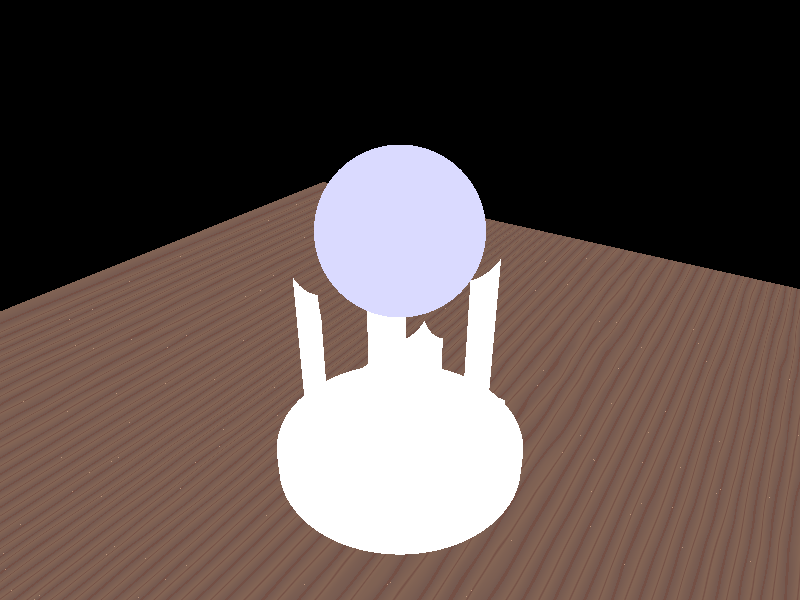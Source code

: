 #include "colors.inc"
#include "stones1.inc"
#include "woods.inc"

background { color Black }
 
#declare base1 =
difference
{
	box {
		<0,-1,0>
		<1,1,1>
		texture { T_Stone8 }
		translate <-0.5, -0.5, -0.5>
	}
	box {
		<0,-1.1,0>
		<1.1,1.1,1.1>
		texture { T_Stone8 }
		translate <-0.55, -0.55, -0.55>
		rotate y*45
	}
}

#declare base2=
difference
{
	object { base1 }
	sphere { <0,0.5,0> 0.75 texture { T_Stone8 } }
}

camera {
	location <2, 2, -3>
	look_at <0,0,0>
}

#declare base=
union {
	object { base2 }
	box {
		<0,0,0>
		<1.2,0.2,1.2>
		texture { T_Stone8 }
		translate <-0.6,-1.2,-0.6>
	}
	cylinder {
		<0,0,0>
		<0,0.2,0>
		0.95
		texture { T_Stone8 }
		translate <0,-1.4,0>
	}
}

 
light_source { <10,10,-10> White rotate y*-30}
light_source { <0,0.5,0> White }

object { base }
sphere {
	<0,0.5,0> 0.55
	pigment { color rgbf <0.7,0.7,1,0.8> }
	finish { reflection 0.7 phong 0.3 }
}

box {
	<0,0,0>
	<10,1,10>
	texture { T_Wood2 }
	translate <-5,-2.4,-5>
}

